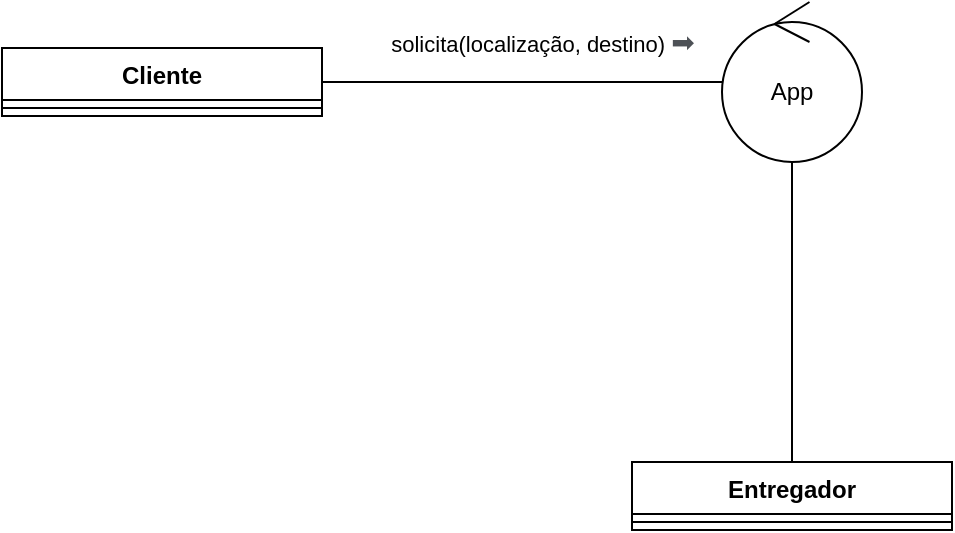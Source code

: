 <mxfile version="18.1.2" type="github">
  <diagram id="CYms357M9IINYG30bXpw" name="Page-1">
    <mxGraphModel dx="1038" dy="571" grid="1" gridSize="10" guides="1" tooltips="1" connect="1" arrows="1" fold="1" page="1" pageScale="1" pageWidth="827" pageHeight="1169" math="0" shadow="0">
      <root>
        <mxCell id="0" />
        <mxCell id="1" parent="0" />
        <mxCell id="O2R2ElD3qq0XadTc_z8P-1" value="Cliente" style="swimlane;fontStyle=1;align=center;verticalAlign=top;childLayout=stackLayout;horizontal=1;startSize=26;horizontalStack=0;resizeParent=1;resizeParentMax=0;resizeLast=0;collapsible=1;marginBottom=0;" vertex="1" parent="1">
          <mxGeometry x="120" y="223" width="160" height="34" as="geometry" />
        </mxCell>
        <mxCell id="O2R2ElD3qq0XadTc_z8P-3" value="" style="line;strokeWidth=1;fillColor=none;align=left;verticalAlign=middle;spacingTop=-1;spacingLeft=3;spacingRight=3;rotatable=0;labelPosition=right;points=[];portConstraint=eastwest;" vertex="1" parent="O2R2ElD3qq0XadTc_z8P-1">
          <mxGeometry y="26" width="160" height="8" as="geometry" />
        </mxCell>
        <mxCell id="O2R2ElD3qq0XadTc_z8P-5" value="Entregador" style="swimlane;fontStyle=1;align=center;verticalAlign=top;childLayout=stackLayout;horizontal=1;startSize=26;horizontalStack=0;resizeParent=1;resizeParentMax=0;resizeLast=0;collapsible=1;marginBottom=0;" vertex="1" parent="1">
          <mxGeometry x="435" y="430" width="160" height="34" as="geometry" />
        </mxCell>
        <mxCell id="O2R2ElD3qq0XadTc_z8P-7" value="" style="line;strokeWidth=1;fillColor=none;align=left;verticalAlign=middle;spacingTop=-1;spacingLeft=3;spacingRight=3;rotatable=0;labelPosition=right;points=[];portConstraint=eastwest;" vertex="1" parent="O2R2ElD3qq0XadTc_z8P-5">
          <mxGeometry y="26" width="160" height="8" as="geometry" />
        </mxCell>
        <mxCell id="O2R2ElD3qq0XadTc_z8P-17" style="edgeStyle=orthogonalEdgeStyle;rounded=0;orthogonalLoop=1;jettySize=auto;html=1;entryX=1;entryY=0.5;entryDx=0;entryDy=0;endArrow=none;endFill=0;" edge="1" parent="1" source="O2R2ElD3qq0XadTc_z8P-16" target="O2R2ElD3qq0XadTc_z8P-1">
          <mxGeometry relative="1" as="geometry" />
        </mxCell>
        <mxCell id="O2R2ElD3qq0XadTc_z8P-20" value="solicita(localização, destino)&amp;nbsp;&lt;span style=&quot;color: rgb(77, 81, 86); font-family: arial, sans-serif; font-size: 14px; text-align: left;&quot;&gt;➡&lt;/span&gt;" style="edgeLabel;html=1;align=center;verticalAlign=middle;resizable=0;points=[];" vertex="1" connectable="0" parent="O2R2ElD3qq0XadTc_z8P-17">
          <mxGeometry x="0.292" y="-2" relative="1" as="geometry">
            <mxPoint x="39" y="-18" as="offset" />
          </mxGeometry>
        </mxCell>
        <mxCell id="O2R2ElD3qq0XadTc_z8P-18" style="edgeStyle=orthogonalEdgeStyle;rounded=0;orthogonalLoop=1;jettySize=auto;html=1;endArrow=none;endFill=0;" edge="1" parent="1" source="O2R2ElD3qq0XadTc_z8P-16" target="O2R2ElD3qq0XadTc_z8P-5">
          <mxGeometry relative="1" as="geometry" />
        </mxCell>
        <mxCell id="O2R2ElD3qq0XadTc_z8P-16" value="App" style="ellipse;shape=umlControl;whiteSpace=wrap;html=1;gradientColor=none;fillColor=default;" vertex="1" parent="1">
          <mxGeometry x="480" y="200" width="70" height="80" as="geometry" />
        </mxCell>
      </root>
    </mxGraphModel>
  </diagram>
</mxfile>
